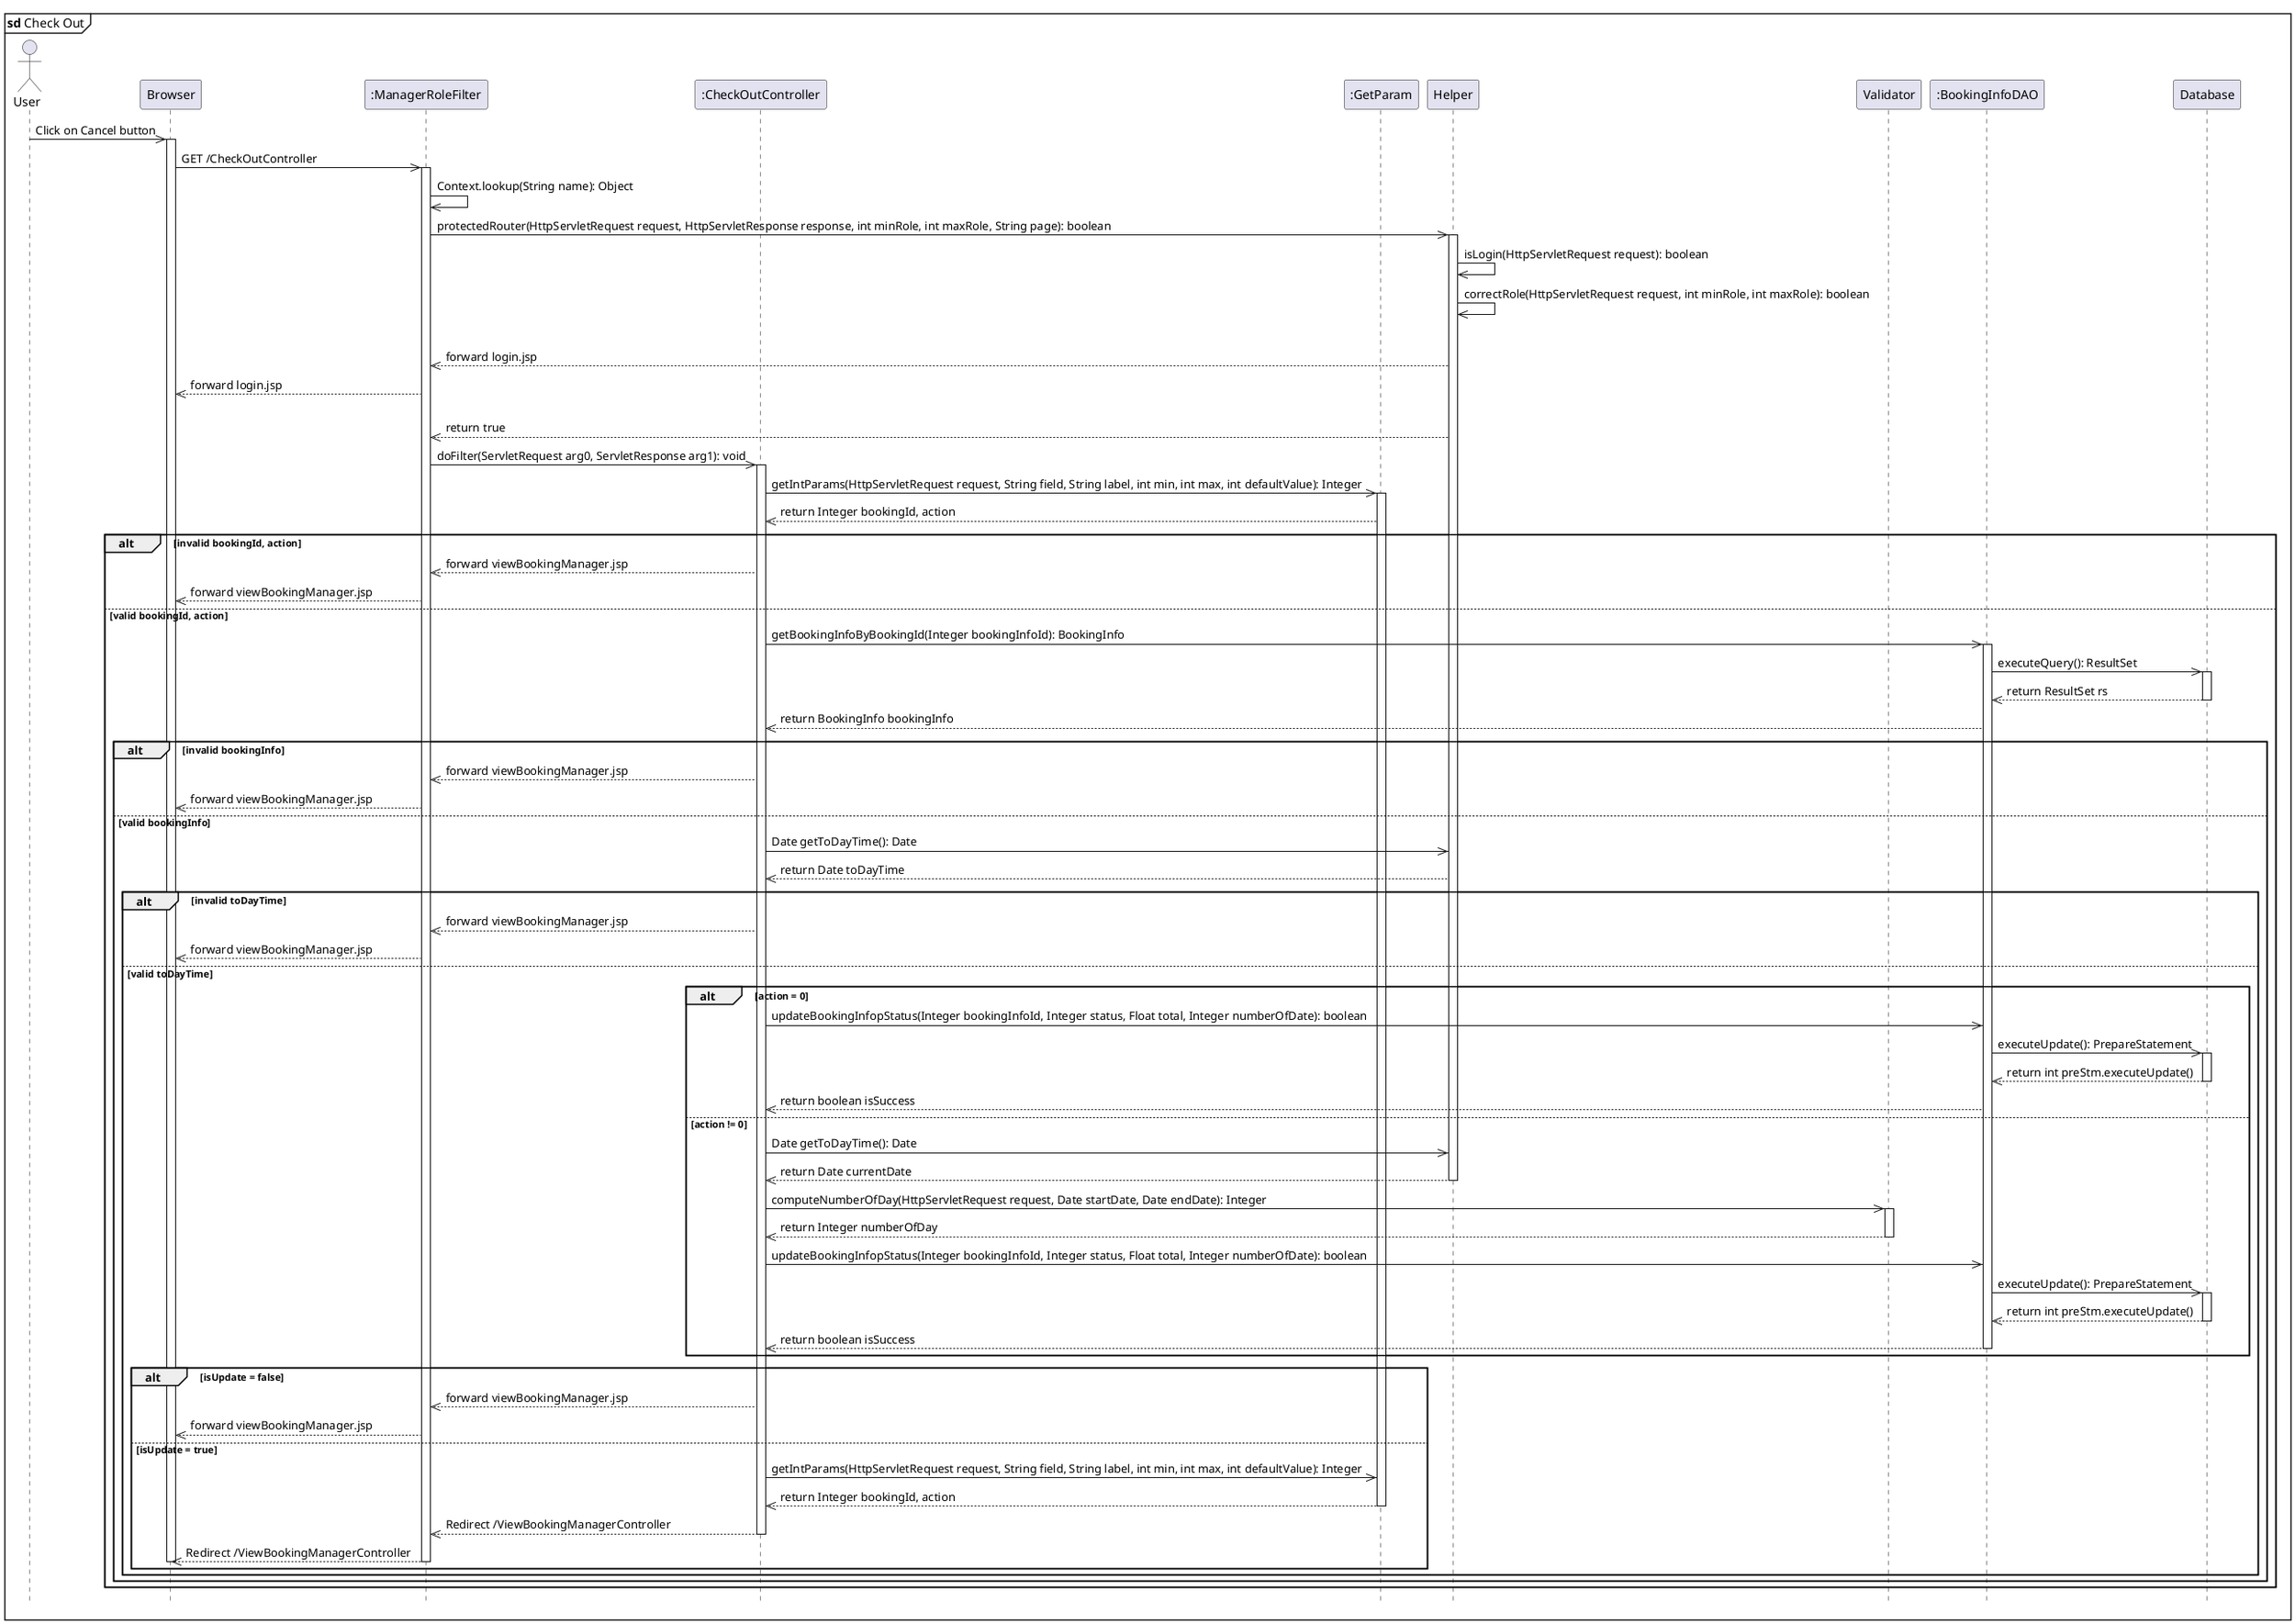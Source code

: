 @startuml checkOut

hide footbox
mainframe <b>sd</b> Check Out
actor User
participant "Browser" as Browser
participant ":ManagerRoleFilter" as ManagerRoleFilter
participant ":CheckOutController" as CheckOutController
participant ":GetParam" as GetParam
participant "Helper" as Helper
participant "Validator" as Validator
participant ":BookingInfoDAO" as BookingInfoDAO
participant "Database" as DB



User ->> Browser: Click on Cancel button
activate Browser

Browser ->> ManagerRoleFilter: GET /CheckOutController
activate ManagerRoleFilter
ManagerRoleFilter ->> ManagerRoleFilter: Context.lookup(String name): Object
ManagerRoleFilter ->> Helper: protectedRouter(HttpServletRequest request, HttpServletResponse response, int minRole, int maxRole, String page): boolean
activate Helper
Helper ->> Helper: isLogin(HttpServletRequest request): boolean
Helper ->> Helper: correctRole(HttpServletRequest request, int minRole, int maxRole): boolean
alt return false 
    Helper -->> ManagerRoleFilter: forward login.jsp
    ManagerRoleFilter -->> Browser: forward login.jsp
else return true
    Helper -->> ManagerRoleFilter: return true
    ManagerRoleFilter ->> CheckOutController: doFilter(ServletRequest arg0, ServletResponse arg1): void
    activate CheckOutController
    CheckOutController ->> GetParam: getIntParams(HttpServletRequest request, String field, String label, int min, int max, int defaultValue): Integer   
    activate GetParam
    GetParam -->> CheckOutController: return Integer bookingId, action
    alt invalid bookingId, action
        CheckOutController -->> ManagerRoleFilter: forward viewBookingManager.jsp
        ManagerRoleFilter -->> Browser: forward viewBookingManager.jsp
    else valid bookingId, action
        CheckOutController ->> BookingInfoDAO: getBookingInfoByBookingId(Integer bookingInfoId): BookingInfo
        activate BookingInfoDAO
        BookingInfoDAO ->> DB: executeQuery(): ResultSet
        activate DB
        DB -->> BookingInfoDAO: return ResultSet rs
        deactivate DB
        BookingInfoDAO -->> CheckOutController: return BookingInfo bookingInfo
        alt invalid bookingInfo
            CheckOutController -->> ManagerRoleFilter: forward viewBookingManager.jsp
            ManagerRoleFilter -->> Browser: forward viewBookingManager.jsp
        else valid bookingInfo
            CheckOutController ->> Helper: Date getToDayTime(): Date
            Helper -->> CheckOutController: return Date toDayTime
            alt invalid toDayTime
                CheckOutController -->> ManagerRoleFilter: forward viewBookingManager.jsp
                ManagerRoleFilter -->> Browser: forward viewBookingManager.jsp
            else valid toDayTime
                alt action = 0
                    CheckOutController ->> BookingInfoDAO: updateBookingInfopStatus(Integer bookingInfoId, Integer status, Float total, Integer numberOfDate): boolean
                    BookingInfoDAO ->> DB: executeUpdate(): PrepareStatement
                    activate DB
                    DB -->> BookingInfoDAO: return int preStm.executeUpdate()
                    deactivate DB
                    BookingInfoDAO -->> CheckOutController: return boolean isSuccess
                else action != 0
                    CheckOutController ->> Helper: Date getToDayTime(): Date
                    Helper -->> CheckOutController: return Date currentDate
                    deactivate Helper
                    CheckOutController ->> Validator: computeNumberOfDay(HttpServletRequest request, Date startDate, Date endDate): Integer
                    activate Validator
                    Validator -->> CheckOutController: return Integer numberOfDay
                    deactivate Validator
                    CheckOutController ->> BookingInfoDAO: updateBookingInfopStatus(Integer bookingInfoId, Integer status, Float total, Integer numberOfDate): boolean
                    BookingInfoDAO ->> DB: executeUpdate(): PrepareStatement
                    activate DB
                    DB -->> BookingInfoDAO: return int preStm.executeUpdate()
                    deactivate DB
                    BookingInfoDAO -->> CheckOutController: return boolean isSuccess
                    deactivate BookingInfoDAO
                end
            alt isUpdate = false
                CheckOutController -->> ManagerRoleFilter: forward viewBookingManager.jsp
                ManagerRoleFilter -->> Browser: forward viewBookingManager.jsp
            else isUpdate = true
                CheckOutController ->> GetParam: getIntParams(HttpServletRequest request, String field, String label, int min, int max, int defaultValue): Integer   
                GetParam -->> CheckOutController: return Integer bookingId, action
                deactivate GetParam
                CheckOutController -->> ManagerRoleFilter: Redirect /ViewBookingManagerController
                deactivate CheckOutController
                ManagerRoleFilter -->> Browser: Redirect /ViewBookingManagerController
                deactivate ManagerRoleFilter
                deactivate Browser
            end
        end
    end
end
@enduml

